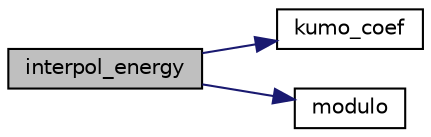 digraph "interpol_energy"
{
 // LATEX_PDF_SIZE
  edge [fontname="Helvetica",fontsize="10",labelfontname="Helvetica",labelfontsize="10"];
  node [fontname="Helvetica",fontsize="10",shape=record];
  rankdir="LR";
  Node1 [label="interpol_energy",height=0.2,width=0.4,color="black", fillcolor="grey75", style="filled", fontcolor="black",tooltip="Interpolation of energy and matrix with the French-curve (Kumo) interpolation."];
  Node1 -> Node2 [color="midnightblue",fontsize="10",style="solid",fontname="Helvetica"];
  Node2 [label="kumo_coef",height=0.2,width=0.4,color="black", fillcolor="white", style="filled",URL="$kumo_8cpp.html#afbe527a7fa2e8328580e1b151383dff5",tooltip="Compute coefficient for the French-curve (Kumo) interpolation."];
  Node1 -> Node3 [color="midnightblue",fontsize="10",style="solid",fontname="Helvetica"];
  Node3 [label="modulo",height=0.2,width=0.4,color="black", fillcolor="white", style="filled",URL="$basic__math_8cpp.html#a9d3683294ca31a578ccbb2e371ef0676",tooltip="Work as Modulo function of fortran."];
}
